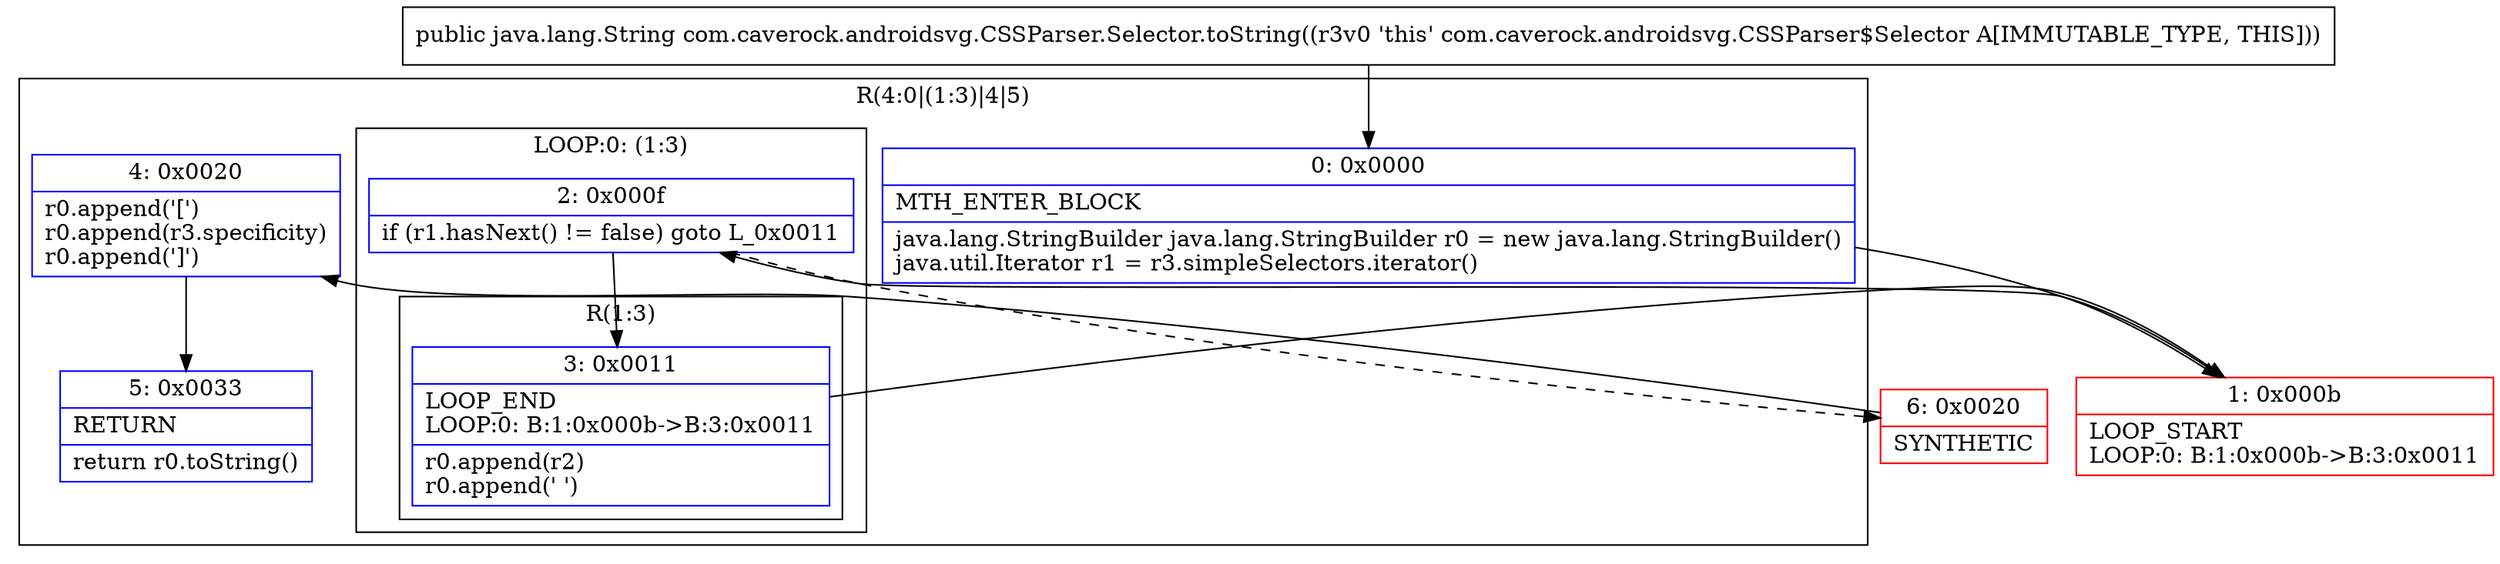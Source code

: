 digraph "CFG forcom.caverock.androidsvg.CSSParser.Selector.toString()Ljava\/lang\/String;" {
subgraph cluster_Region_196154880 {
label = "R(4:0|(1:3)|4|5)";
node [shape=record,color=blue];
Node_0 [shape=record,label="{0\:\ 0x0000|MTH_ENTER_BLOCK\l|java.lang.StringBuilder java.lang.StringBuilder r0 = new java.lang.StringBuilder()\ljava.util.Iterator r1 = r3.simpleSelectors.iterator()\l}"];
subgraph cluster_LoopRegion_990945761 {
label = "LOOP:0: (1:3)";
node [shape=record,color=blue];
Node_2 [shape=record,label="{2\:\ 0x000f|if (r1.hasNext() != false) goto L_0x0011\l}"];
subgraph cluster_Region_417684500 {
label = "R(1:3)";
node [shape=record,color=blue];
Node_3 [shape=record,label="{3\:\ 0x0011|LOOP_END\lLOOP:0: B:1:0x000b\-\>B:3:0x0011\l|r0.append(r2)\lr0.append(' ')\l}"];
}
}
Node_4 [shape=record,label="{4\:\ 0x0020|r0.append('[')\lr0.append(r3.specificity)\lr0.append(']')\l}"];
Node_5 [shape=record,label="{5\:\ 0x0033|RETURN\l|return r0.toString()\l}"];
}
Node_1 [shape=record,color=red,label="{1\:\ 0x000b|LOOP_START\lLOOP:0: B:1:0x000b\-\>B:3:0x0011\l}"];
Node_6 [shape=record,color=red,label="{6\:\ 0x0020|SYNTHETIC\l}"];
MethodNode[shape=record,label="{public java.lang.String com.caverock.androidsvg.CSSParser.Selector.toString((r3v0 'this' com.caverock.androidsvg.CSSParser$Selector A[IMMUTABLE_TYPE, THIS])) }"];
MethodNode -> Node_0;
Node_0 -> Node_1;
Node_2 -> Node_3;
Node_2 -> Node_6[style=dashed];
Node_3 -> Node_1;
Node_4 -> Node_5;
Node_1 -> Node_2;
Node_6 -> Node_4;
}


